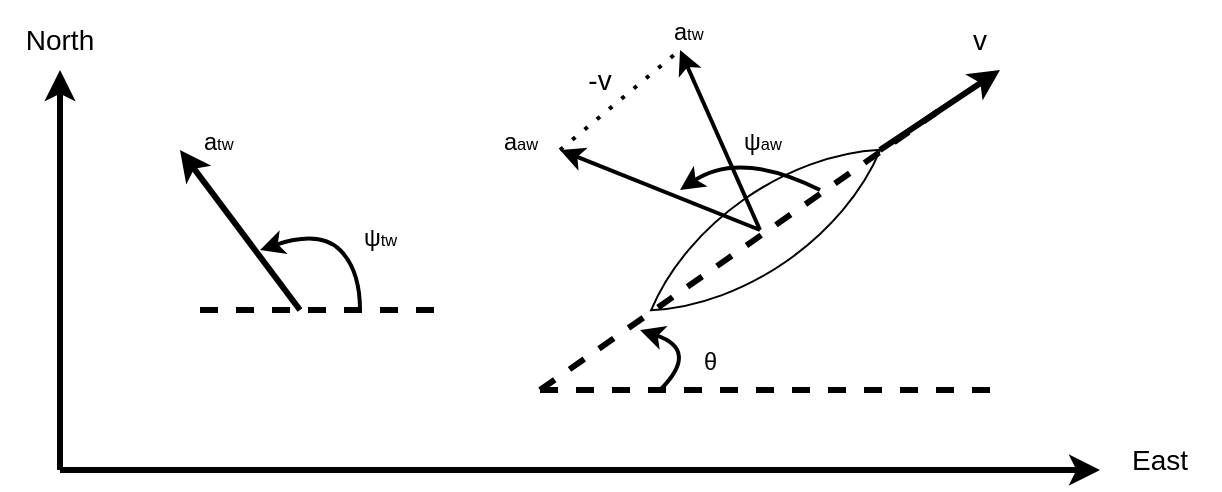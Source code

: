 <mxfile version="20.8.16" type="device"><diagram name="Page-1" id="Xu9y5SSZBkfRuMmdKBBE"><mxGraphModel dx="683" dy="368" grid="1" gridSize="10" guides="1" tooltips="1" connect="1" arrows="1" fold="1" page="1" pageScale="1" pageWidth="827" pageHeight="1169" background="none" math="0" shadow="0"><root><mxCell id="0"/><mxCell id="1" parent="0"/><mxCell id="J7p3_eW3An9KgS8Jz12N-3" value="" style="whiteSpace=wrap;html=1;shape=mxgraph.basic.pointed_oval;rotation=55;" vertex="1" parent="1"><mxGeometry x="447.86" y="210" width="50" height="140" as="geometry"/></mxCell><mxCell id="J7p3_eW3An9KgS8Jz12N-4" value="" style="endArrow=none;dashed=1;html=1;rounded=0;strokeWidth=3;" edge="1" parent="1"><mxGeometry width="50" height="50" relative="1" as="geometry"><mxPoint x="190" y="320" as="sourcePoint"/><mxPoint x="310" y="320" as="targetPoint"/></mxGeometry></mxCell><mxCell id="J7p3_eW3An9KgS8Jz12N-5" value="" style="endArrow=classic;html=1;rounded=0;strokeWidth=3;" edge="1" parent="1"><mxGeometry width="50" height="50" relative="1" as="geometry"><mxPoint x="240" y="320" as="sourcePoint"/><mxPoint x="180" y="240" as="targetPoint"/></mxGeometry></mxCell><mxCell id="J7p3_eW3An9KgS8Jz12N-6" value="" style="curved=1;endArrow=classic;html=1;rounded=0;strokeWidth=2;" edge="1" parent="1"><mxGeometry width="50" height="50" relative="1" as="geometry"><mxPoint x="270" y="320" as="sourcePoint"/><mxPoint x="220" y="290" as="targetPoint"/><Array as="points"><mxPoint x="270" y="300"/><mxPoint x="250" y="280"/></Array></mxGeometry></mxCell><mxCell id="J7p3_eW3An9KgS8Jz12N-8" value="&lt;meta charset=&quot;utf-8&quot;&gt;&lt;span dir=&quot;ltr&quot; role=&quot;presentation&quot; style=&quot;left: 388.563px; top: 808.155px; font-size: 11.771px; font-family: sans-serif; transform: scaleX(0.995);&quot;&gt;&lt;/span&gt;&lt;span dir=&quot;ltr&quot; role=&quot;presentation&quot; style=&quot;left: 397.719px; top: 808.155px; font-size: 11.771px; font-family: sans-serif;&quot;&gt;ψ&lt;/span&gt;&lt;span dir=&quot;ltr&quot; role=&quot;presentation&quot; style=&quot;left: 405.387px; top: 812.628px; font-size: 8.24px; font-family: sans-serif; transform: scaleX(1.041);&quot;&gt;tw&lt;/span&gt;" style="text;whiteSpace=wrap;html=1;" vertex="1" parent="1"><mxGeometry x="270" y="270" width="20" height="20" as="geometry"/></mxCell><mxCell id="J7p3_eW3An9KgS8Jz12N-9" value="&lt;meta charset=&quot;utf-8&quot;&gt;&lt;span dir=&quot;ltr&quot; role=&quot;presentation&quot; style=&quot;left: 398.442px; top: 808.155px; font-size: 11.771px; font-family: sans-serif;&quot;&gt;a&lt;/span&gt;&lt;span dir=&quot;ltr&quot; role=&quot;presentation&quot; style=&quot;left: 404.664px; top: 812.628px; font-size: 8.24px; font-family: sans-serif; transform: scaleX(1.041);&quot;&gt;tw&lt;/span&gt;" style="text;whiteSpace=wrap;html=1;fontSize=14;" vertex="1" parent="1"><mxGeometry x="190" y="220" width="50" height="40" as="geometry"/></mxCell><mxCell id="J7p3_eW3An9KgS8Jz12N-10" value="" style="endArrow=none;dashed=1;html=1;rounded=0;strokeWidth=3;fontSize=14;" edge="1" parent="1"><mxGeometry width="50" height="50" relative="1" as="geometry"><mxPoint x="360" y="360" as="sourcePoint"/><mxPoint x="560" y="220" as="targetPoint"/></mxGeometry></mxCell><mxCell id="J7p3_eW3An9KgS8Jz12N-11" value="" style="endArrow=classic;html=1;rounded=0;strokeWidth=3;fontSize=14;" edge="1" parent="1"><mxGeometry width="50" height="50" relative="1" as="geometry"><mxPoint x="530" y="240" as="sourcePoint"/><mxPoint x="590" y="200" as="targetPoint"/></mxGeometry></mxCell><mxCell id="J7p3_eW3An9KgS8Jz12N-12" value="" style="endArrow=none;dashed=1;html=1;rounded=0;strokeWidth=3;fontSize=14;" edge="1" parent="1"><mxGeometry width="50" height="50" relative="1" as="geometry"><mxPoint x="360" y="360" as="sourcePoint"/><mxPoint x="590" y="360" as="targetPoint"/></mxGeometry></mxCell><mxCell id="J7p3_eW3An9KgS8Jz12N-13" value="" style="curved=1;endArrow=classic;html=1;rounded=0;strokeWidth=2;" edge="1" parent="1"><mxGeometry width="50" height="50" relative="1" as="geometry"><mxPoint x="420" y="360" as="sourcePoint"/><mxPoint x="410" y="330" as="targetPoint"/><Array as="points"><mxPoint x="440" y="340"/></Array></mxGeometry></mxCell><mxCell id="J7p3_eW3An9KgS8Jz12N-14" value="&lt;meta charset=&quot;utf-8&quot;&gt;&lt;span dir=&quot;ltr&quot; role=&quot;presentation&quot; style=&quot;left: 321.358px; top: 633.162px; font-size: 11.771px; font-family: sans-serif;&quot;&gt;&lt;/span&gt;&lt;span dir=&quot;ltr&quot; role=&quot;presentation&quot; style=&quot;left: 325.937px; top: 633.162px; font-size: 11.771px; font-family: sans-serif;&quot;&gt;θ&lt;/span&gt;&lt;span dir=&quot;ltr&quot; role=&quot;presentation&quot; style=&quot;left: 331.79px; top: 633.162px; font-size: 11.771px; font-family: sans-serif;&quot;&gt;&lt;/span&gt;" style="text;whiteSpace=wrap;html=1;fontSize=14;" vertex="1" parent="1"><mxGeometry x="440" y="330" width="20" height="20" as="geometry"/></mxCell><mxCell id="J7p3_eW3An9KgS8Jz12N-15" value="" style="endArrow=classic;html=1;rounded=0;strokeWidth=2;fontSize=14;" edge="1" parent="1"><mxGeometry width="50" height="50" relative="1" as="geometry"><mxPoint x="470" y="280" as="sourcePoint"/><mxPoint x="370" y="240" as="targetPoint"/></mxGeometry></mxCell><mxCell id="J7p3_eW3An9KgS8Jz12N-16" value="" style="endArrow=classic;html=1;rounded=0;strokeWidth=2;fontSize=14;" edge="1" parent="1"><mxGeometry width="50" height="50" relative="1" as="geometry"><mxPoint x="470" y="280" as="sourcePoint"/><mxPoint x="430" y="190" as="targetPoint"/></mxGeometry></mxCell><mxCell id="J7p3_eW3An9KgS8Jz12N-18" value="" style="endArrow=none;dashed=1;html=1;dashPattern=1 3;strokeWidth=2;rounded=0;fontSize=14;" edge="1" parent="1"><mxGeometry width="50" height="50" relative="1" as="geometry"><mxPoint x="370" y="240" as="sourcePoint"/><mxPoint x="430" y="190" as="targetPoint"/></mxGeometry></mxCell><mxCell id="J7p3_eW3An9KgS8Jz12N-19" value="" style="curved=1;endArrow=classic;html=1;rounded=0;strokeWidth=2;fontSize=14;" edge="1" parent="1"><mxGeometry width="50" height="50" relative="1" as="geometry"><mxPoint x="500" y="260" as="sourcePoint"/><mxPoint x="430" y="260" as="targetPoint"/><Array as="points"><mxPoint x="460" y="240"/></Array></mxGeometry></mxCell><mxCell id="J7p3_eW3An9KgS8Jz12N-20" value="-v" style="text;strokeColor=none;align=center;fillColor=none;html=1;verticalAlign=middle;whiteSpace=wrap;rounded=0;fontSize=14;" vertex="1" parent="1"><mxGeometry x="360" y="190" width="60" height="30" as="geometry"/></mxCell><mxCell id="J7p3_eW3An9KgS8Jz12N-21" value="v" style="text;strokeColor=none;align=center;fillColor=none;html=1;verticalAlign=middle;whiteSpace=wrap;rounded=0;fontSize=14;" vertex="1" parent="1"><mxGeometry x="550" y="170" width="60" height="30" as="geometry"/></mxCell><mxCell id="J7p3_eW3An9KgS8Jz12N-22" value="" style="endArrow=classic;html=1;rounded=0;strokeWidth=3;fontSize=14;" edge="1" parent="1"><mxGeometry width="50" height="50" relative="1" as="geometry"><mxPoint x="120" y="400" as="sourcePoint"/><mxPoint x="120" y="200" as="targetPoint"/></mxGeometry></mxCell><mxCell id="J7p3_eW3An9KgS8Jz12N-23" value="" style="endArrow=classic;html=1;rounded=0;strokeWidth=3;fontSize=14;" edge="1" parent="1"><mxGeometry width="50" height="50" relative="1" as="geometry"><mxPoint x="120" y="400" as="sourcePoint"/><mxPoint x="640" y="400" as="targetPoint"/></mxGeometry></mxCell><mxCell id="J7p3_eW3An9KgS8Jz12N-24" value="North" style="text;strokeColor=none;align=center;fillColor=none;html=1;verticalAlign=middle;whiteSpace=wrap;rounded=0;fontSize=14;" vertex="1" parent="1"><mxGeometry x="90" y="170" width="60" height="30" as="geometry"/></mxCell><mxCell id="J7p3_eW3An9KgS8Jz12N-25" value="East" style="text;strokeColor=none;align=center;fillColor=none;html=1;verticalAlign=middle;whiteSpace=wrap;rounded=0;fontSize=14;" vertex="1" parent="1"><mxGeometry x="640" y="380" width="60" height="30" as="geometry"/></mxCell><mxCell id="J7p3_eW3An9KgS8Jz12N-26" value="&lt;meta charset=&quot;utf-8&quot;&gt;&lt;span dir=&quot;ltr&quot; role=&quot;presentation&quot; style=&quot;left: 387.47px; top: 808.155px; font-size: 11.771px; font-family: sans-serif;&quot;&gt;a&lt;/span&gt;&lt;span dir=&quot;ltr&quot; role=&quot;presentation&quot; style=&quot;left: 393.692px; top: 812.628px; font-size: 8.24px; font-family: sans-serif; transform: scaleX(1.012);&quot;&gt;aw&lt;/span&gt;" style="text;whiteSpace=wrap;html=1;fontSize=14;" vertex="1" parent="1"><mxGeometry x="340" y="220" width="50" height="40" as="geometry"/></mxCell><mxCell id="J7p3_eW3An9KgS8Jz12N-27" value="&lt;meta charset=&quot;utf-8&quot;&gt;&lt;span dir=&quot;ltr&quot; role=&quot;presentation&quot; style=&quot;left: 406.419px; top: 808.155px; font-size: 11.771px; font-family: sans-serif;&quot;&gt;ψ&lt;/span&gt;&lt;span dir=&quot;ltr&quot; role=&quot;presentation&quot; style=&quot;left: 414.086px; top: 812.628px; font-size: 8.24px; font-family: sans-serif; transform: scaleX(1.012);&quot;&gt;aw&lt;/span&gt;" style="text;whiteSpace=wrap;html=1;fontSize=14;" vertex="1" parent="1"><mxGeometry x="460" y="220" width="50" height="40" as="geometry"/></mxCell><mxCell id="J7p3_eW3An9KgS8Jz12N-28" value="&lt;meta charset=&quot;utf-8&quot;&gt;&lt;span dir=&quot;ltr&quot; role=&quot;presentation&quot; style=&quot;left: 398.442px; top: 808.155px; font-size: 11.771px; font-family: sans-serif;&quot;&gt;a&lt;/span&gt;&lt;span dir=&quot;ltr&quot; role=&quot;presentation&quot; style=&quot;left: 404.664px; top: 812.628px; font-size: 8.24px; font-family: sans-serif; transform: scaleX(1.041);&quot;&gt;tw&lt;/span&gt;" style="text;whiteSpace=wrap;html=1;fontSize=14;" vertex="1" parent="1"><mxGeometry x="425" y="165" width="50" height="40" as="geometry"/></mxCell></root></mxGraphModel></diagram></mxfile>